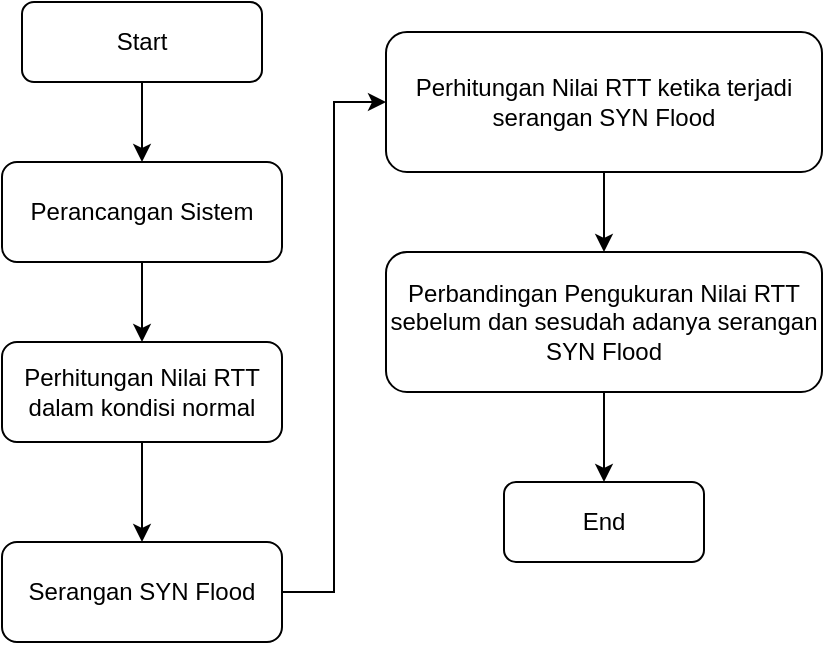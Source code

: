 <mxfile version="14.8.0" type="github">
  <diagram id="C5RBs43oDa-KdzZeNtuy" name="Page-1">
    <mxGraphModel dx="713" dy="750" grid="1" gridSize="10" guides="1" tooltips="1" connect="1" arrows="1" fold="1" page="1" pageScale="1" pageWidth="827" pageHeight="1169" math="0" shadow="0">
      <root>
        <mxCell id="WIyWlLk6GJQsqaUBKTNV-0" />
        <mxCell id="WIyWlLk6GJQsqaUBKTNV-1" parent="WIyWlLk6GJQsqaUBKTNV-0" />
        <mxCell id="WIyWlLk6GJQsqaUBKTNV-2" value="" style="rounded=0;html=1;jettySize=auto;orthogonalLoop=1;fontSize=11;endArrow=classic;endFill=1;endSize=6;strokeWidth=1;shadow=0;labelBackgroundColor=none;edgeStyle=orthogonalEdgeStyle;entryX=0.5;entryY=0;entryDx=0;entryDy=0;" parent="WIyWlLk6GJQsqaUBKTNV-1" source="WIyWlLk6GJQsqaUBKTNV-3" target="WIyWlLk6GJQsqaUBKTNV-7" edge="1">
          <mxGeometry relative="1" as="geometry" />
        </mxCell>
        <mxCell id="WIyWlLk6GJQsqaUBKTNV-3" value="Start" style="rounded=1;whiteSpace=wrap;html=1;fontSize=12;glass=0;strokeWidth=1;shadow=0;" parent="WIyWlLk6GJQsqaUBKTNV-1" vertex="1">
          <mxGeometry x="160" y="10" width="120" height="40" as="geometry" />
        </mxCell>
        <mxCell id="aOWejlxsZ5_Av9Nav5_2-1" style="edgeStyle=orthogonalEdgeStyle;rounded=0;orthogonalLoop=1;jettySize=auto;html=1;entryX=0.5;entryY=0;entryDx=0;entryDy=0;endArrow=classic;endFill=1;" edge="1" parent="WIyWlLk6GJQsqaUBKTNV-1" source="WIyWlLk6GJQsqaUBKTNV-7" target="aOWejlxsZ5_Av9Nav5_2-0">
          <mxGeometry relative="1" as="geometry" />
        </mxCell>
        <mxCell id="WIyWlLk6GJQsqaUBKTNV-7" value="Perancangan Sistem" style="rounded=1;whiteSpace=wrap;html=1;fontSize=12;glass=0;strokeWidth=1;shadow=0;" parent="WIyWlLk6GJQsqaUBKTNV-1" vertex="1">
          <mxGeometry x="150" y="90" width="140" height="50" as="geometry" />
        </mxCell>
        <mxCell id="aOWejlxsZ5_Av9Nav5_2-3" style="edgeStyle=orthogonalEdgeStyle;rounded=0;orthogonalLoop=1;jettySize=auto;html=1;entryX=0.5;entryY=0;entryDx=0;entryDy=0;endArrow=classic;endFill=1;endSize=6;" edge="1" parent="WIyWlLk6GJQsqaUBKTNV-1" source="aOWejlxsZ5_Av9Nav5_2-0" target="aOWejlxsZ5_Av9Nav5_2-2">
          <mxGeometry relative="1" as="geometry" />
        </mxCell>
        <mxCell id="aOWejlxsZ5_Av9Nav5_2-0" value="Perhitungan Nilai RTT dalam kondisi normal" style="rounded=1;whiteSpace=wrap;html=1;fontSize=12;glass=0;strokeWidth=1;shadow=0;" vertex="1" parent="WIyWlLk6GJQsqaUBKTNV-1">
          <mxGeometry x="150" y="180" width="140" height="50" as="geometry" />
        </mxCell>
        <mxCell id="aOWejlxsZ5_Av9Nav5_2-5" style="edgeStyle=orthogonalEdgeStyle;rounded=0;orthogonalLoop=1;jettySize=auto;html=1;entryX=0;entryY=0.5;entryDx=0;entryDy=0;endArrow=classic;endFill=1;endSize=6;" edge="1" parent="WIyWlLk6GJQsqaUBKTNV-1" source="aOWejlxsZ5_Av9Nav5_2-2" target="aOWejlxsZ5_Av9Nav5_2-4">
          <mxGeometry relative="1" as="geometry" />
        </mxCell>
        <mxCell id="aOWejlxsZ5_Av9Nav5_2-2" value="Serangan SYN Flood" style="rounded=1;whiteSpace=wrap;html=1;fontSize=12;glass=0;strokeWidth=1;shadow=0;" vertex="1" parent="WIyWlLk6GJQsqaUBKTNV-1">
          <mxGeometry x="150" y="280" width="140" height="50" as="geometry" />
        </mxCell>
        <mxCell id="aOWejlxsZ5_Av9Nav5_2-7" style="edgeStyle=orthogonalEdgeStyle;rounded=0;orthogonalLoop=1;jettySize=auto;html=1;entryX=0.5;entryY=0;entryDx=0;entryDy=0;endArrow=classic;endFill=1;endSize=6;" edge="1" parent="WIyWlLk6GJQsqaUBKTNV-1" source="aOWejlxsZ5_Av9Nav5_2-4" target="aOWejlxsZ5_Av9Nav5_2-6">
          <mxGeometry relative="1" as="geometry" />
        </mxCell>
        <mxCell id="aOWejlxsZ5_Av9Nav5_2-4" value="Perhitungan Nilai RTT ketika terjadi serangan SYN Flood" style="rounded=1;whiteSpace=wrap;html=1;fontSize=12;glass=0;strokeWidth=1;shadow=0;" vertex="1" parent="WIyWlLk6GJQsqaUBKTNV-1">
          <mxGeometry x="342" y="25" width="218" height="70" as="geometry" />
        </mxCell>
        <mxCell id="aOWejlxsZ5_Av9Nav5_2-9" style="edgeStyle=orthogonalEdgeStyle;rounded=0;orthogonalLoop=1;jettySize=auto;html=1;entryX=0.5;entryY=0;entryDx=0;entryDy=0;endArrow=classic;endFill=1;endSize=6;" edge="1" parent="WIyWlLk6GJQsqaUBKTNV-1" source="aOWejlxsZ5_Av9Nav5_2-6" target="aOWejlxsZ5_Av9Nav5_2-8">
          <mxGeometry relative="1" as="geometry" />
        </mxCell>
        <mxCell id="aOWejlxsZ5_Av9Nav5_2-6" value="Perbandingan Pengukuran Nilai RTT sebelum dan sesudah adanya serangan SYN Flood" style="rounded=1;whiteSpace=wrap;html=1;fontSize=12;glass=0;strokeWidth=1;shadow=0;" vertex="1" parent="WIyWlLk6GJQsqaUBKTNV-1">
          <mxGeometry x="342" y="135" width="218" height="70" as="geometry" />
        </mxCell>
        <mxCell id="aOWejlxsZ5_Av9Nav5_2-8" value="End" style="rounded=1;whiteSpace=wrap;html=1;fontSize=12;glass=0;strokeWidth=1;shadow=0;" vertex="1" parent="WIyWlLk6GJQsqaUBKTNV-1">
          <mxGeometry x="401" y="250" width="100" height="40" as="geometry" />
        </mxCell>
      </root>
    </mxGraphModel>
  </diagram>
</mxfile>
